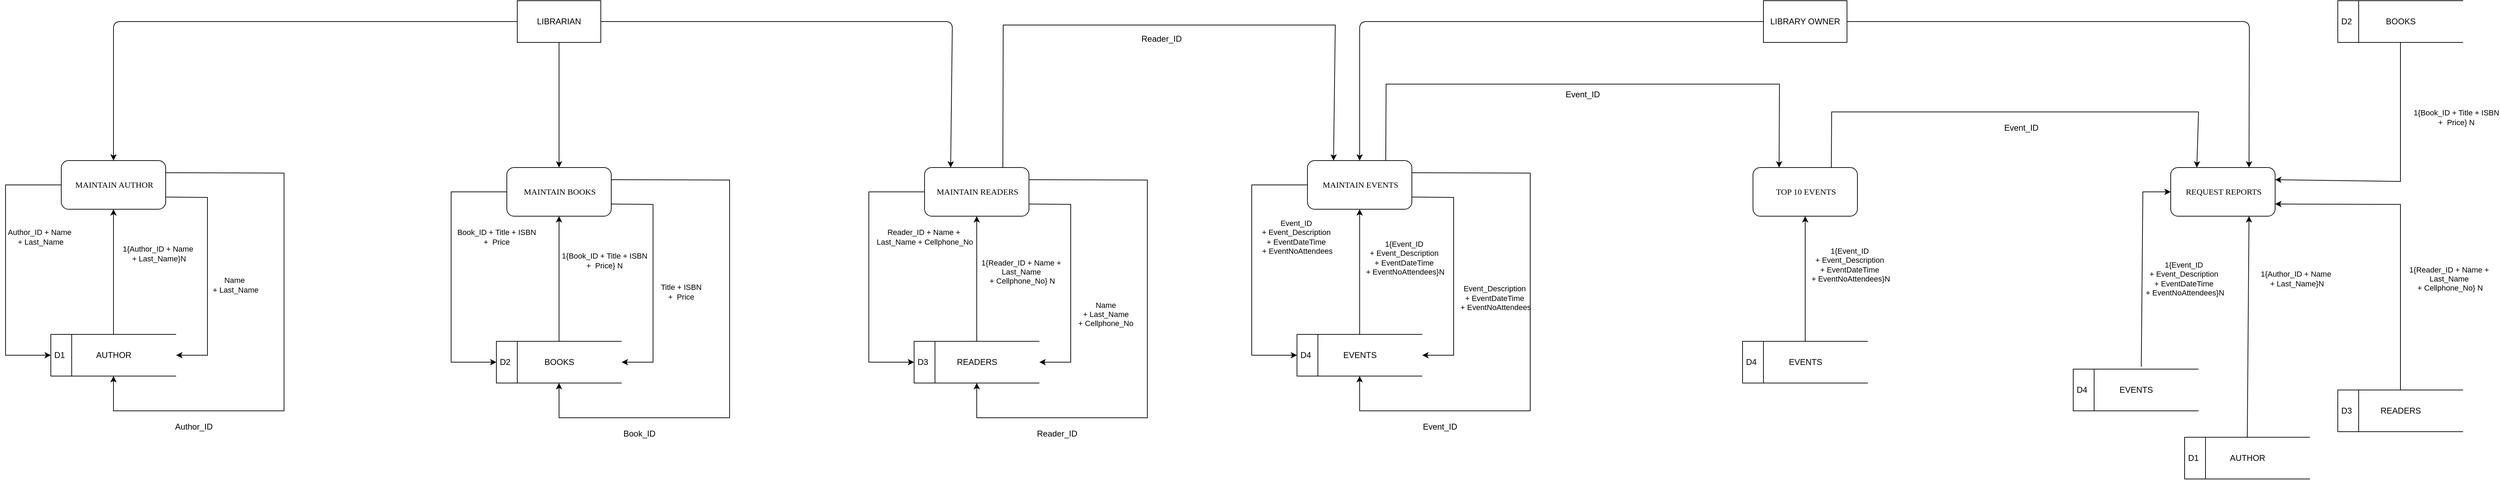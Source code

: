 <mxfile version="28.0.7">
  <diagram name="Page-1" id="JxZPD5wCC7K04NPEPp4a">
    <mxGraphModel dx="1571" dy="884" grid="1" gridSize="10" guides="1" tooltips="1" connect="1" arrows="1" fold="1" page="1" pageScale="1" pageWidth="3800" pageHeight="1000" math="0" shadow="0">
      <root>
        <mxCell id="0" />
        <mxCell id="1" parent="0" />
        <mxCell id="OdhpevQ0fFRFlVbCwTi9-60" value="&lt;span style=&quot;text-wrap-mode: nowrap;&quot;&gt;LIBRARY OWNER&lt;/span&gt;" style="rounded=0;whiteSpace=wrap;html=1;" vertex="1" parent="1">
          <mxGeometry x="2615" y="160" width="120" height="60" as="geometry" />
        </mxCell>
        <mxCell id="OdhpevQ0fFRFlVbCwTi9-61" value="" style="endArrow=classic;html=1;rounded=1;entryX=0.5;entryY=0;entryDx=0;entryDy=0;exitX=0;exitY=0.5;exitDx=0;exitDy=0;curved=0;" edge="1" parent="1" source="OdhpevQ0fFRFlVbCwTi9-60" target="OdhpevQ0fFRFlVbCwTi9-65">
          <mxGeometry width="50" height="50" relative="1" as="geometry">
            <mxPoint x="2290" y="490" as="sourcePoint" />
            <mxPoint x="2340" y="440" as="targetPoint" />
            <Array as="points">
              <mxPoint x="2035" y="190" />
            </Array>
          </mxGeometry>
        </mxCell>
        <mxCell id="OdhpevQ0fFRFlVbCwTi9-63" value="" style="endArrow=classic;html=1;rounded=1;entryX=0.75;entryY=0;entryDx=0;entryDy=0;exitX=1;exitY=0.5;exitDx=0;exitDy=0;curved=0;" edge="1" parent="1" source="OdhpevQ0fFRFlVbCwTi9-60" target="OdhpevQ0fFRFlVbCwTi9-91">
          <mxGeometry width="50" height="50" relative="1" as="geometry">
            <mxPoint x="2919" y="320" as="sourcePoint" />
            <mxPoint x="3275" y="390" as="targetPoint" />
            <Array as="points">
              <mxPoint x="3313" y="190" />
            </Array>
          </mxGeometry>
        </mxCell>
        <mxCell id="OdhpevQ0fFRFlVbCwTi9-103" value="" style="endArrow=classic;html=1;rounded=0;entryX=0.25;entryY=0;entryDx=0;entryDy=0;exitX=0.75;exitY=0;exitDx=0;exitDy=0;" edge="1" parent="1" source="OdhpevQ0fFRFlVbCwTi9-44" target="OdhpevQ0fFRFlVbCwTi9-65">
          <mxGeometry width="50" height="50" relative="1" as="geometry">
            <mxPoint x="1550" y="195" as="sourcePoint" />
            <mxPoint x="2024.5" y="185" as="targetPoint" />
            <Array as="points">
              <mxPoint x="1523" y="195" />
              <mxPoint x="2000" y="195" />
            </Array>
          </mxGeometry>
        </mxCell>
        <mxCell id="OdhpevQ0fFRFlVbCwTi9-104" value="Reader_ID" style="text;html=1;align=center;verticalAlign=middle;resizable=0;points=[];autosize=1;strokeColor=none;fillColor=none;" vertex="1" parent="1">
          <mxGeometry x="1710" y="200" width="80" height="30" as="geometry" />
        </mxCell>
        <mxCell id="OdhpevQ0fFRFlVbCwTi9-105" value="" style="endArrow=classic;html=1;rounded=0;entryX=0.25;entryY=0;entryDx=0;entryDy=0;exitX=0.75;exitY=0;exitDx=0;exitDy=0;" edge="1" parent="1" source="OdhpevQ0fFRFlVbCwTi9-78" target="OdhpevQ0fFRFlVbCwTi9-91">
          <mxGeometry width="50" height="50" relative="1" as="geometry">
            <mxPoint x="2770" y="450" as="sourcePoint" />
            <mxPoint x="2820" y="400" as="targetPoint" />
            <Array as="points">
              <mxPoint x="2713" y="320" />
              <mxPoint x="3240" y="320" />
            </Array>
          </mxGeometry>
        </mxCell>
        <mxCell id="OdhpevQ0fFRFlVbCwTi9-78" value="&lt;span style=&quot;text-indent: -24px;&quot;&gt;&lt;span style=&quot;font-variant-numeric: normal; font-variant-east-asian: normal; font-variant-alternates: normal; font-size-adjust: none; font-kerning: auto; font-optical-sizing: auto; font-feature-settings: normal; font-variation-settings: normal; font-variant-position: normal; font-variant-emoji: normal; font-stretch: normal; font-size: 7pt; line-height: normal; font-family: &amp;quot;Times New Roman&amp;quot;;&quot;&gt;&amp;nbsp;&lt;/span&gt;&lt;/span&gt;&lt;span style=&quot;text-indent: -24px; font-family: &amp;quot;Helvetica World&amp;quot;;&quot;&gt;TOP 10 EVENTS&lt;/span&gt;" style="rounded=1;whiteSpace=wrap;html=1;" vertex="1" parent="1">
          <mxGeometry x="2600" y="400" width="150" height="70" as="geometry" />
        </mxCell>
        <mxCell id="OdhpevQ0fFRFlVbCwTi9-79" value="" style="endArrow=classic;html=1;rounded=0;exitX=0.5;exitY=0;exitDx=0;exitDy=0;entryX=0.5;entryY=1;entryDx=0;entryDy=0;" edge="1" parent="1" source="OdhpevQ0fFRFlVbCwTi9-82" target="OdhpevQ0fFRFlVbCwTi9-78">
          <mxGeometry width="50" height="50" relative="1" as="geometry">
            <mxPoint x="3030" y="500" as="sourcePoint" />
            <mxPoint x="3000" y="480" as="targetPoint" />
          </mxGeometry>
        </mxCell>
        <mxCell id="OdhpevQ0fFRFlVbCwTi9-80" value="1{Event_ID&amp;nbsp;&lt;div&gt;+ Event_Description&amp;nbsp;&lt;div&gt;+ EventDateTime&amp;nbsp;&lt;/div&gt;&lt;/div&gt;&lt;span style=&quot;color: light-dark(rgb(0, 0, 0), rgb(255, 255, 255));&quot;&gt;+ EventNoAttendees&lt;/span&gt;&lt;span style=&quot;color: light-dark(rgb(0, 0, 0), rgb(255, 255, 255));&quot;&gt;}N&lt;/span&gt;" style="edgeLabel;html=1;align=center;verticalAlign=middle;resizable=0;points=[];" vertex="1" connectable="0" parent="OdhpevQ0fFRFlVbCwTi9-79">
          <mxGeometry x="0.2" y="3" relative="1" as="geometry">
            <mxPoint x="68" y="-2" as="offset" />
          </mxGeometry>
        </mxCell>
        <mxCell id="OdhpevQ0fFRFlVbCwTi9-81" value="" style="group" vertex="1" connectable="0" parent="1">
          <mxGeometry x="2585" y="650" width="180" height="60" as="geometry" />
        </mxCell>
        <mxCell id="OdhpevQ0fFRFlVbCwTi9-82" value="D4" style="html=1;dashed=0;whiteSpace=wrap;shape=mxgraph.dfd.dataStoreID;align=left;spacingLeft=3;points=[[0,0],[0.5,0],[1,0],[0,0.5],[1,0.5],[0,1],[0.5,1],[1,1]];" vertex="1" parent="OdhpevQ0fFRFlVbCwTi9-81">
          <mxGeometry width="180" height="60" as="geometry" />
        </mxCell>
        <mxCell id="OdhpevQ0fFRFlVbCwTi9-83" value="EVENTS" style="text;html=1;align=center;verticalAlign=middle;resizable=0;points=[];autosize=1;strokeColor=none;fillColor=none;" vertex="1" parent="OdhpevQ0fFRFlVbCwTi9-81">
          <mxGeometry x="55" y="15" width="70" height="30" as="geometry" />
        </mxCell>
        <mxCell id="OdhpevQ0fFRFlVbCwTi9-107" value="" style="endArrow=none;html=1;rounded=0;entryX=0.75;entryY=0;entryDx=0;entryDy=0;exitX=0.25;exitY=0;exitDx=0;exitDy=0;endFill=0;startArrow=classic;startFill=1;" edge="1" parent="1" source="OdhpevQ0fFRFlVbCwTi9-78" target="OdhpevQ0fFRFlVbCwTi9-65">
          <mxGeometry width="50" height="50" relative="1" as="geometry">
            <mxPoint x="2360" y="320" as="sourcePoint" />
            <mxPoint x="2410" y="270" as="targetPoint" />
            <Array as="points">
              <mxPoint x="2638" y="280" />
              <mxPoint x="2073" y="280" />
            </Array>
          </mxGeometry>
        </mxCell>
        <mxCell id="OdhpevQ0fFRFlVbCwTi9-108" value="Event_ID" style="text;html=1;align=center;verticalAlign=middle;resizable=0;points=[];autosize=1;strokeColor=none;fillColor=none;" vertex="1" parent="1">
          <mxGeometry x="2320" y="280" width="70" height="30" as="geometry" />
        </mxCell>
        <mxCell id="OdhpevQ0fFRFlVbCwTi9-91" value="&lt;span style=&quot;text-indent: -24px;&quot;&gt;&lt;span style=&quot;font-variant-numeric: normal; font-variant-east-asian: normal; font-variant-alternates: normal; font-size-adjust: none; font-kerning: auto; font-optical-sizing: auto; font-feature-settings: normal; font-variation-settings: normal; font-variant-position: normal; font-variant-emoji: normal; font-stretch: normal; font-size: 7pt; line-height: normal; font-family: &amp;quot;Times New Roman&amp;quot;;&quot;&gt;&amp;nbsp;&lt;/span&gt;&lt;/span&gt;&lt;span style=&quot;text-indent: -24px; font-family: &amp;quot;Helvetica World&amp;quot;;&quot;&gt;REQUEST REPORTS&lt;/span&gt;" style="rounded=1;whiteSpace=wrap;html=1;" vertex="1" parent="1">
          <mxGeometry x="3200" y="400" width="150" height="70" as="geometry" />
        </mxCell>
        <mxCell id="OdhpevQ0fFRFlVbCwTi9-65" value="&lt;span style=&quot;text-indent: -24px;&quot;&gt;&lt;span style=&quot;font-variant-numeric: normal; font-variant-east-asian: normal; font-variant-alternates: normal; font-size-adjust: none; font-kerning: auto; font-optical-sizing: auto; font-feature-settings: normal; font-variation-settings: normal; font-variant-position: normal; font-variant-emoji: normal; font-stretch: normal; font-size: 7pt; line-height: normal; font-family: &amp;quot;Times New Roman&amp;quot;;&quot;&gt;&amp;nbsp;&lt;/span&gt;&lt;/span&gt;&lt;span style=&quot;text-indent: -24px; font-family: &amp;quot;Helvetica World&amp;quot;;&quot;&gt;MAINTAIN EVENTS&lt;/span&gt;" style="rounded=1;whiteSpace=wrap;html=1;" vertex="1" parent="1">
          <mxGeometry x="1960" y="390" width="150" height="70" as="geometry" />
        </mxCell>
        <mxCell id="OdhpevQ0fFRFlVbCwTi9-66" value="" style="endArrow=classic;html=1;rounded=0;exitX=0.5;exitY=0;exitDx=0;exitDy=0;entryX=0.5;entryY=1;entryDx=0;entryDy=0;" edge="1" parent="1" source="OdhpevQ0fFRFlVbCwTi9-69" target="OdhpevQ0fFRFlVbCwTi9-65">
          <mxGeometry width="50" height="50" relative="1" as="geometry">
            <mxPoint x="2390" y="490" as="sourcePoint" />
            <mxPoint x="2360" y="470" as="targetPoint" />
          </mxGeometry>
        </mxCell>
        <mxCell id="OdhpevQ0fFRFlVbCwTi9-67" value="1{Event_ID&amp;nbsp;&lt;div&gt;+ Event_Description&amp;nbsp;&lt;div&gt;+ EventDateTime&amp;nbsp;&lt;/div&gt;&lt;/div&gt;&lt;span style=&quot;background-color: light-dark(#ffffff, var(--ge-dark-color, #121212)); color: light-dark(rgb(0, 0, 0), rgb(255, 255, 255));&quot;&gt;+ EventNoAttendees&lt;/span&gt;&lt;span style=&quot;background-color: light-dark(#ffffff, var(--ge-dark-color, #121212)); color: light-dark(rgb(0, 0, 0), rgb(255, 255, 255));&quot;&gt;}N&lt;/span&gt;" style="edgeLabel;html=1;align=center;verticalAlign=middle;resizable=0;points=[];" vertex="1" connectable="0" parent="OdhpevQ0fFRFlVbCwTi9-66">
          <mxGeometry x="0.2" y="3" relative="1" as="geometry">
            <mxPoint x="68" y="-2" as="offset" />
          </mxGeometry>
        </mxCell>
        <mxCell id="OdhpevQ0fFRFlVbCwTi9-68" value="" style="group" vertex="1" connectable="0" parent="1">
          <mxGeometry x="1945" y="640" width="180" height="60" as="geometry" />
        </mxCell>
        <mxCell id="OdhpevQ0fFRFlVbCwTi9-69" value="D4" style="html=1;dashed=0;whiteSpace=wrap;shape=mxgraph.dfd.dataStoreID;align=left;spacingLeft=3;points=[[0,0],[0.5,0],[1,0],[0,0.5],[1,0.5],[0,1],[0.5,1],[1,1]];" vertex="1" parent="OdhpevQ0fFRFlVbCwTi9-68">
          <mxGeometry width="180" height="60" as="geometry" />
        </mxCell>
        <mxCell id="OdhpevQ0fFRFlVbCwTi9-70" value="EVENTS" style="text;html=1;align=center;verticalAlign=middle;resizable=0;points=[];autosize=1;strokeColor=none;fillColor=none;" vertex="1" parent="OdhpevQ0fFRFlVbCwTi9-68">
          <mxGeometry x="55" y="15" width="70" height="30" as="geometry" />
        </mxCell>
        <mxCell id="OdhpevQ0fFRFlVbCwTi9-71" value="" style="endArrow=classic;html=1;rounded=0;entryX=0;entryY=0.5;entryDx=0;entryDy=0;curved=0;exitX=0;exitY=0.5;exitDx=0;exitDy=0;" edge="1" parent="1" source="OdhpevQ0fFRFlVbCwTi9-65" target="OdhpevQ0fFRFlVbCwTi9-69">
          <mxGeometry width="50" height="50" relative="1" as="geometry">
            <mxPoint x="2120" y="590" as="sourcePoint" />
            <mxPoint x="2170" y="540" as="targetPoint" />
            <Array as="points">
              <mxPoint x="1880" y="425" />
              <mxPoint x="1880" y="670" />
            </Array>
          </mxGeometry>
        </mxCell>
        <mxCell id="OdhpevQ0fFRFlVbCwTi9-72" value="Event_ID&amp;nbsp;&lt;div&gt;+ Event_Description&amp;nbsp;&lt;div&gt;+ EventDateTime&amp;nbsp;&lt;/div&gt;&lt;div&gt;+ EventNoAttendees&lt;/div&gt;&lt;/div&gt;" style="edgeLabel;html=1;align=center;verticalAlign=middle;resizable=0;points=[];" vertex="1" connectable="0" parent="OdhpevQ0fFRFlVbCwTi9-71">
          <mxGeometry x="-0.051" y="2" relative="1" as="geometry">
            <mxPoint x="63" y="-30" as="offset" />
          </mxGeometry>
        </mxCell>
        <mxCell id="OdhpevQ0fFRFlVbCwTi9-73" value="" style="endArrow=classic;html=1;rounded=0;entryX=1;entryY=0.5;entryDx=0;entryDy=0;jumpStyle=none;strokeColor=default;flowAnimation=0;exitX=1;exitY=0.75;exitDx=0;exitDy=0;" edge="1" parent="1" source="OdhpevQ0fFRFlVbCwTi9-65" target="OdhpevQ0fFRFlVbCwTi9-69">
          <mxGeometry width="50" height="50" relative="1" as="geometry">
            <mxPoint x="2170" y="400" as="sourcePoint" />
            <mxPoint x="2130" y="680" as="targetPoint" />
            <Array as="points">
              <mxPoint x="2170" y="443" />
              <mxPoint x="2170" y="670" />
            </Array>
          </mxGeometry>
        </mxCell>
        <mxCell id="OdhpevQ0fFRFlVbCwTi9-74" value="&amp;nbsp;&lt;div&gt;Event_Description&amp;nbsp;&lt;div&gt;+ EventDateTime&amp;nbsp;&lt;/div&gt;&lt;div&gt;+ EventNoAttendees&lt;/div&gt;&lt;/div&gt;" style="edgeLabel;html=1;align=center;verticalAlign=middle;resizable=0;points=[];" vertex="1" connectable="0" parent="OdhpevQ0fFRFlVbCwTi9-73">
          <mxGeometry x="0.038" y="1" relative="1" as="geometry">
            <mxPoint x="59" y="25" as="offset" />
          </mxGeometry>
        </mxCell>
        <mxCell id="OdhpevQ0fFRFlVbCwTi9-75" value="" style="endArrow=classic;html=1;rounded=0;entryX=0.5;entryY=1;entryDx=0;entryDy=0;exitX=1;exitY=0.25;exitDx=0;exitDy=0;" edge="1" parent="1" source="OdhpevQ0fFRFlVbCwTi9-65" target="OdhpevQ0fFRFlVbCwTi9-69">
          <mxGeometry width="50" height="50" relative="1" as="geometry">
            <mxPoint x="2090" y="530" as="sourcePoint" />
            <mxPoint x="2220" y="630" as="targetPoint" />
            <Array as="points">
              <mxPoint x="2280" y="408" />
              <mxPoint x="2280" y="750" />
              <mxPoint x="2035" y="750" />
            </Array>
          </mxGeometry>
        </mxCell>
        <mxCell id="OdhpevQ0fFRFlVbCwTi9-76" value="Event_ID" style="text;html=1;align=center;verticalAlign=middle;resizable=0;points=[];autosize=1;strokeColor=none;fillColor=none;" vertex="1" parent="1">
          <mxGeometry x="2115" y="758" width="70" height="30" as="geometry" />
        </mxCell>
        <mxCell id="OdhpevQ0fFRFlVbCwTi9-110" value="1{Event_ID&amp;nbsp;&lt;div&gt;+ Event_Description&amp;nbsp;&lt;div&gt;+ EventDateTime&amp;nbsp;&lt;/div&gt;&lt;/div&gt;&lt;span style=&quot;color: light-dark(rgb(0, 0, 0), rgb(255, 255, 255));&quot;&gt;+ EventNoAttendees&lt;/span&gt;&lt;span style=&quot;color: light-dark(rgb(0, 0, 0), rgb(255, 255, 255));&quot;&gt;}N&lt;/span&gt;" style="edgeLabel;html=1;align=center;verticalAlign=middle;resizable=0;points=[];" vertex="1" connectable="0" parent="1">
          <mxGeometry x="3220" y="560" as="geometry" />
        </mxCell>
        <mxCell id="OdhpevQ0fFRFlVbCwTi9-111" value="" style="group" vertex="1" connectable="0" parent="1">
          <mxGeometry x="3060" y="690" width="180" height="60" as="geometry" />
        </mxCell>
        <mxCell id="OdhpevQ0fFRFlVbCwTi9-112" value="D4" style="html=1;dashed=0;whiteSpace=wrap;shape=mxgraph.dfd.dataStoreID;align=left;spacingLeft=3;points=[[0,0],[0.5,0],[1,0],[0,0.5],[1,0.5],[0,1],[0.5,1],[1,1]];" vertex="1" parent="OdhpevQ0fFRFlVbCwTi9-111">
          <mxGeometry width="180" height="60" as="geometry" />
        </mxCell>
        <mxCell id="OdhpevQ0fFRFlVbCwTi9-113" value="EVENTS" style="text;html=1;align=center;verticalAlign=middle;resizable=0;points=[];autosize=1;strokeColor=none;fillColor=none;" vertex="1" parent="OdhpevQ0fFRFlVbCwTi9-111">
          <mxGeometry x="55" y="15" width="70" height="30" as="geometry" />
        </mxCell>
        <mxCell id="OdhpevQ0fFRFlVbCwTi9-114" value="" style="endArrow=classic;html=1;rounded=0;entryX=0;entryY=0.5;entryDx=0;entryDy=0;exitX=0.543;exitY=-0.057;exitDx=0;exitDy=0;exitPerimeter=0;" edge="1" parent="1" source="OdhpevQ0fFRFlVbCwTi9-112" target="OdhpevQ0fFRFlVbCwTi9-91">
          <mxGeometry width="50" height="50" relative="1" as="geometry">
            <mxPoint x="3000" y="680" as="sourcePoint" />
            <mxPoint x="3050" y="630" as="targetPoint" />
            <Array as="points">
              <mxPoint x="3160" y="435" />
            </Array>
          </mxGeometry>
        </mxCell>
        <mxCell id="OdhpevQ0fFRFlVbCwTi9-115" value="Event_ID" style="text;html=1;align=center;verticalAlign=middle;resizable=0;points=[];autosize=1;strokeColor=none;fillColor=none;" vertex="1" parent="1">
          <mxGeometry x="2950" y="328" width="70" height="30" as="geometry" />
        </mxCell>
        <mxCell id="OdhpevQ0fFRFlVbCwTi9-2" value="&lt;span style=&quot;text-wrap-mode: nowrap;&quot;&gt;LIBRARIAN&lt;/span&gt;" style="rounded=0;whiteSpace=wrap;html=1;" vertex="1" parent="1">
          <mxGeometry x="825" y="160" width="120" height="60" as="geometry" />
        </mxCell>
        <mxCell id="OdhpevQ0fFRFlVbCwTi9-6" value="" style="endArrow=classic;html=1;rounded=1;entryX=0.5;entryY=0;entryDx=0;entryDy=0;exitX=0;exitY=0.5;exitDx=0;exitDy=0;curved=0;" edge="1" parent="1" source="OdhpevQ0fFRFlVbCwTi9-2" target="OdhpevQ0fFRFlVbCwTi9-1">
          <mxGeometry width="50" height="50" relative="1" as="geometry">
            <mxPoint x="500" y="490" as="sourcePoint" />
            <mxPoint x="550" y="440" as="targetPoint" />
            <Array as="points">
              <mxPoint x="245" y="190" />
            </Array>
          </mxGeometry>
        </mxCell>
        <mxCell id="OdhpevQ0fFRFlVbCwTi9-7" value="" style="endArrow=classic;html=1;rounded=1;entryX=0.5;entryY=0;entryDx=0;entryDy=0;exitX=0.5;exitY=1;exitDx=0;exitDy=0;curved=0;" edge="1" parent="1" source="OdhpevQ0fFRFlVbCwTi9-2" target="OdhpevQ0fFRFlVbCwTi9-31">
          <mxGeometry width="50" height="50" relative="1" as="geometry">
            <mxPoint x="859" y="310" as="sourcePoint" />
            <mxPoint x="885" y="390" as="targetPoint" />
            <Array as="points" />
          </mxGeometry>
        </mxCell>
        <mxCell id="OdhpevQ0fFRFlVbCwTi9-8" value="" style="endArrow=classic;html=1;rounded=1;entryX=0.25;entryY=0;entryDx=0;entryDy=0;exitX=1;exitY=0.5;exitDx=0;exitDy=0;curved=0;" edge="1" parent="1" source="OdhpevQ0fFRFlVbCwTi9-2" target="OdhpevQ0fFRFlVbCwTi9-44">
          <mxGeometry width="50" height="50" relative="1" as="geometry">
            <mxPoint x="1129" y="320" as="sourcePoint" />
            <mxPoint x="1485" y="390" as="targetPoint" />
            <Array as="points">
              <mxPoint x="1450" y="190" />
            </Array>
          </mxGeometry>
        </mxCell>
        <mxCell id="OdhpevQ0fFRFlVbCwTi9-29" value="" style="group" vertex="1" connectable="0" parent="1">
          <mxGeometry x="90" y="390" width="400" height="398" as="geometry" />
        </mxCell>
        <mxCell id="OdhpevQ0fFRFlVbCwTi9-1" value="&lt;span style=&quot;text-indent: -24px;&quot;&gt;&lt;span style=&quot;font-variant-numeric: normal; font-variant-east-asian: normal; font-variant-alternates: normal; font-size-adjust: none; font-kerning: auto; font-optical-sizing: auto; font-feature-settings: normal; font-variation-settings: normal; font-variant-position: normal; font-variant-emoji: normal; font-stretch: normal; font-size: 7pt; line-height: normal; font-family: &amp;quot;Times New Roman&amp;quot;;&quot;&gt;&amp;nbsp;&lt;/span&gt;&lt;/span&gt;&lt;span style=&quot;text-indent: -24px; font-family: &amp;quot;Helvetica World&amp;quot;;&quot;&gt;MAINTAIN AUTHOR&lt;/span&gt;" style="rounded=1;whiteSpace=wrap;html=1;" vertex="1" parent="OdhpevQ0fFRFlVbCwTi9-29">
          <mxGeometry x="80" width="150" height="70" as="geometry" />
        </mxCell>
        <mxCell id="OdhpevQ0fFRFlVbCwTi9-23" value="" style="endArrow=classic;html=1;rounded=0;entryX=0;entryY=0.5;entryDx=0;entryDy=0;curved=0;exitX=0;exitY=0.5;exitDx=0;exitDy=0;" edge="1" parent="OdhpevQ0fFRFlVbCwTi9-29" source="OdhpevQ0fFRFlVbCwTi9-1" target="OdhpevQ0fFRFlVbCwTi9-9">
          <mxGeometry width="50" height="50" relative="1" as="geometry">
            <mxPoint x="240" y="200" as="sourcePoint" />
            <mxPoint x="290" y="150" as="targetPoint" />
            <Array as="points">
              <mxPoint y="35" />
              <mxPoint y="280" />
            </Array>
          </mxGeometry>
        </mxCell>
        <mxCell id="OdhpevQ0fFRFlVbCwTi9-24" value="Author_ID + Name&amp;nbsp;&lt;div&gt;+ Last_Name&lt;/div&gt;" style="edgeLabel;html=1;align=center;verticalAlign=middle;resizable=0;points=[];" vertex="1" connectable="0" parent="OdhpevQ0fFRFlVbCwTi9-23">
          <mxGeometry x="-0.051" y="2" relative="1" as="geometry">
            <mxPoint x="48" y="-30" as="offset" />
          </mxGeometry>
        </mxCell>
        <mxCell id="OdhpevQ0fFRFlVbCwTi9-25" value="" style="endArrow=classic;html=1;rounded=0;entryX=1;entryY=0.5;entryDx=0;entryDy=0;jumpStyle=none;strokeColor=default;flowAnimation=0;exitX=1;exitY=0.75;exitDx=0;exitDy=0;" edge="1" parent="OdhpevQ0fFRFlVbCwTi9-29" source="OdhpevQ0fFRFlVbCwTi9-1" target="OdhpevQ0fFRFlVbCwTi9-9">
          <mxGeometry width="50" height="50" relative="1" as="geometry">
            <mxPoint x="290" y="10" as="sourcePoint" />
            <mxPoint x="250" y="290" as="targetPoint" />
            <Array as="points">
              <mxPoint x="290" y="53" />
              <mxPoint x="290" y="280" />
            </Array>
          </mxGeometry>
        </mxCell>
        <mxCell id="OdhpevQ0fFRFlVbCwTi9-26" value="Name&amp;nbsp;&lt;div&gt;+ Last_Name&lt;/div&gt;" style="edgeLabel;html=1;align=center;verticalAlign=middle;resizable=0;points=[];" vertex="1" connectable="0" parent="OdhpevQ0fFRFlVbCwTi9-25">
          <mxGeometry x="0.038" y="1" relative="1" as="geometry">
            <mxPoint x="39" y="13" as="offset" />
          </mxGeometry>
        </mxCell>
        <mxCell id="OdhpevQ0fFRFlVbCwTi9-27" value="" style="endArrow=classic;html=1;rounded=0;entryX=0.5;entryY=1;entryDx=0;entryDy=0;exitX=1;exitY=0.25;exitDx=0;exitDy=0;" edge="1" parent="OdhpevQ0fFRFlVbCwTi9-29" source="OdhpevQ0fFRFlVbCwTi9-1" target="OdhpevQ0fFRFlVbCwTi9-9">
          <mxGeometry width="50" height="50" relative="1" as="geometry">
            <mxPoint x="210" y="140" as="sourcePoint" />
            <mxPoint x="340" y="240" as="targetPoint" />
            <Array as="points">
              <mxPoint x="400" y="18" />
              <mxPoint x="400" y="360" />
              <mxPoint x="155" y="360" />
            </Array>
          </mxGeometry>
        </mxCell>
        <mxCell id="OdhpevQ0fFRFlVbCwTi9-28" value="Author_ID" style="text;html=1;align=center;verticalAlign=middle;resizable=0;points=[];autosize=1;strokeColor=none;fillColor=none;" vertex="1" parent="OdhpevQ0fFRFlVbCwTi9-29">
          <mxGeometry x="230" y="368" width="80" height="30" as="geometry" />
        </mxCell>
        <mxCell id="OdhpevQ0fFRFlVbCwTi9-116" value="" style="group" vertex="1" connectable="0" parent="OdhpevQ0fFRFlVbCwTi9-29">
          <mxGeometry x="65" y="250" width="180" height="60" as="geometry" />
        </mxCell>
        <mxCell id="OdhpevQ0fFRFlVbCwTi9-13" value="" style="endArrow=classic;html=1;rounded=0;exitX=0.5;exitY=0;exitDx=0;exitDy=0;entryX=0.5;entryY=1;entryDx=0;entryDy=0;" edge="1" parent="OdhpevQ0fFRFlVbCwTi9-116" source="OdhpevQ0fFRFlVbCwTi9-9" target="OdhpevQ0fFRFlVbCwTi9-1">
          <mxGeometry width="50" height="50" relative="1" as="geometry">
            <mxPoint x="445" y="-150" as="sourcePoint" />
            <mxPoint x="415" y="-170" as="targetPoint" />
          </mxGeometry>
        </mxCell>
        <mxCell id="OdhpevQ0fFRFlVbCwTi9-14" value="1{Author_ID + Name&amp;nbsp;&lt;div&gt;+ Last_Name}N&lt;/div&gt;" style="edgeLabel;html=1;align=center;verticalAlign=middle;resizable=0;points=[];" vertex="1" connectable="0" parent="OdhpevQ0fFRFlVbCwTi9-13">
          <mxGeometry x="0.2" y="3" relative="1" as="geometry">
            <mxPoint x="68" y="-8" as="offset" />
          </mxGeometry>
        </mxCell>
        <mxCell id="OdhpevQ0fFRFlVbCwTi9-16" value="" style="group" vertex="1" connectable="0" parent="OdhpevQ0fFRFlVbCwTi9-116">
          <mxGeometry width="180" height="60" as="geometry" />
        </mxCell>
        <mxCell id="OdhpevQ0fFRFlVbCwTi9-9" value="D1" style="html=1;dashed=0;whiteSpace=wrap;shape=mxgraph.dfd.dataStoreID;align=left;spacingLeft=3;points=[[0,0],[0.5,0],[1,0],[0,0.5],[1,0.5],[0,1],[0.5,1],[1,1]];" vertex="1" parent="OdhpevQ0fFRFlVbCwTi9-16">
          <mxGeometry width="180" height="60" as="geometry" />
        </mxCell>
        <mxCell id="OdhpevQ0fFRFlVbCwTi9-15" value="AUTHOR" style="text;html=1;align=center;verticalAlign=middle;resizable=0;points=[];autosize=1;strokeColor=none;fillColor=none;" vertex="1" parent="OdhpevQ0fFRFlVbCwTi9-16">
          <mxGeometry x="55" y="15" width="70" height="30" as="geometry" />
        </mxCell>
        <mxCell id="OdhpevQ0fFRFlVbCwTi9-30" value="" style="group" vertex="1" connectable="0" parent="1">
          <mxGeometry x="730" y="400" width="400" height="398" as="geometry" />
        </mxCell>
        <mxCell id="OdhpevQ0fFRFlVbCwTi9-31" value="&lt;span style=&quot;text-indent: -24px;&quot;&gt;&lt;span style=&quot;font-variant-numeric: normal; font-variant-east-asian: normal; font-variant-alternates: normal; font-size-adjust: none; font-kerning: auto; font-optical-sizing: auto; font-feature-settings: normal; font-variation-settings: normal; font-variant-position: normal; font-variant-emoji: normal; font-stretch: normal; font-size: 7pt; line-height: normal; font-family: &amp;quot;Times New Roman&amp;quot;;&quot;&gt;&amp;nbsp;&lt;/span&gt;&lt;/span&gt;&lt;span style=&quot;text-indent: -24px; font-family: &amp;quot;Helvetica World&amp;quot;;&quot;&gt;MAINTAIN BOOKS&lt;/span&gt;" style="rounded=1;whiteSpace=wrap;html=1;" vertex="1" parent="OdhpevQ0fFRFlVbCwTi9-30">
          <mxGeometry x="80" width="150" height="70" as="geometry" />
        </mxCell>
        <mxCell id="OdhpevQ0fFRFlVbCwTi9-32" value="" style="endArrow=classic;html=1;rounded=0;exitX=0.5;exitY=0;exitDx=0;exitDy=0;entryX=0.5;entryY=1;entryDx=0;entryDy=0;" edge="1" parent="OdhpevQ0fFRFlVbCwTi9-30" source="OdhpevQ0fFRFlVbCwTi9-35" target="OdhpevQ0fFRFlVbCwTi9-31">
          <mxGeometry width="50" height="50" relative="1" as="geometry">
            <mxPoint x="510" y="100" as="sourcePoint" />
            <mxPoint x="480" y="80" as="targetPoint" />
          </mxGeometry>
        </mxCell>
        <mxCell id="OdhpevQ0fFRFlVbCwTi9-33" value="1{Book_ID + Title + ISBN&lt;br&gt;&lt;span style=&quot;background-color: light-dark(#ffffff, var(--ge-dark-color, #121212)); color: light-dark(rgb(0, 0, 0), rgb(255, 255, 255));&quot;&gt;+&amp;nbsp; Price&lt;/span&gt;&lt;span style=&quot;background-color: light-dark(#ffffff, var(--ge-dark-color, #121212)); color: light-dark(rgb(0, 0, 0), rgb(255, 255, 255));&quot;&gt;} N&lt;/span&gt;" style="edgeLabel;html=1;align=center;verticalAlign=middle;resizable=0;points=[];" vertex="1" connectable="0" parent="OdhpevQ0fFRFlVbCwTi9-32">
          <mxGeometry x="0.2" y="3" relative="1" as="geometry">
            <mxPoint x="68" y="-8" as="offset" />
          </mxGeometry>
        </mxCell>
        <mxCell id="OdhpevQ0fFRFlVbCwTi9-34" value="" style="group" vertex="1" connectable="0" parent="OdhpevQ0fFRFlVbCwTi9-30">
          <mxGeometry x="65" y="250" width="180" height="60" as="geometry" />
        </mxCell>
        <mxCell id="OdhpevQ0fFRFlVbCwTi9-35" value="D2" style="html=1;dashed=0;whiteSpace=wrap;shape=mxgraph.dfd.dataStoreID;align=left;spacingLeft=3;points=[[0,0],[0.5,0],[1,0],[0,0.5],[1,0.5],[0,1],[0.5,1],[1,1]];" vertex="1" parent="OdhpevQ0fFRFlVbCwTi9-34">
          <mxGeometry width="180" height="60" as="geometry" />
        </mxCell>
        <mxCell id="OdhpevQ0fFRFlVbCwTi9-36" value="BOOKS" style="text;html=1;align=center;verticalAlign=middle;resizable=0;points=[];autosize=1;strokeColor=none;fillColor=none;" vertex="1" parent="OdhpevQ0fFRFlVbCwTi9-34">
          <mxGeometry x="55" y="15" width="70" height="30" as="geometry" />
        </mxCell>
        <mxCell id="OdhpevQ0fFRFlVbCwTi9-37" value="" style="endArrow=classic;html=1;rounded=0;entryX=0;entryY=0.5;entryDx=0;entryDy=0;curved=0;exitX=0;exitY=0.5;exitDx=0;exitDy=0;" edge="1" parent="OdhpevQ0fFRFlVbCwTi9-30" source="OdhpevQ0fFRFlVbCwTi9-31" target="OdhpevQ0fFRFlVbCwTi9-35">
          <mxGeometry width="50" height="50" relative="1" as="geometry">
            <mxPoint x="240" y="200" as="sourcePoint" />
            <mxPoint x="290" y="150" as="targetPoint" />
            <Array as="points">
              <mxPoint y="35" />
              <mxPoint y="280" />
            </Array>
          </mxGeometry>
        </mxCell>
        <mxCell id="OdhpevQ0fFRFlVbCwTi9-38" value="Book_ID + Title + ISBN&lt;div&gt;+&amp;nbsp; Price&lt;/div&gt;" style="edgeLabel;html=1;align=center;verticalAlign=middle;resizable=0;points=[];" vertex="1" connectable="0" parent="OdhpevQ0fFRFlVbCwTi9-37">
          <mxGeometry x="-0.051" y="2" relative="1" as="geometry">
            <mxPoint x="63" y="-40" as="offset" />
          </mxGeometry>
        </mxCell>
        <mxCell id="OdhpevQ0fFRFlVbCwTi9-39" value="" style="endArrow=classic;html=1;rounded=0;entryX=1;entryY=0.5;entryDx=0;entryDy=0;jumpStyle=none;strokeColor=default;flowAnimation=0;exitX=1;exitY=0.75;exitDx=0;exitDy=0;" edge="1" parent="OdhpevQ0fFRFlVbCwTi9-30" source="OdhpevQ0fFRFlVbCwTi9-31" target="OdhpevQ0fFRFlVbCwTi9-35">
          <mxGeometry width="50" height="50" relative="1" as="geometry">
            <mxPoint x="290" y="10" as="sourcePoint" />
            <mxPoint x="250" y="290" as="targetPoint" />
            <Array as="points">
              <mxPoint x="290" y="53" />
              <mxPoint x="290" y="280" />
            </Array>
          </mxGeometry>
        </mxCell>
        <mxCell id="OdhpevQ0fFRFlVbCwTi9-40" value="Title + ISBN&lt;div&gt;+&amp;nbsp; Price&lt;/div&gt;" style="edgeLabel;html=1;align=center;verticalAlign=middle;resizable=0;points=[];" vertex="1" connectable="0" parent="OdhpevQ0fFRFlVbCwTi9-39">
          <mxGeometry x="0.038" y="1" relative="1" as="geometry">
            <mxPoint x="39" y="13" as="offset" />
          </mxGeometry>
        </mxCell>
        <mxCell id="OdhpevQ0fFRFlVbCwTi9-41" value="" style="endArrow=classic;html=1;rounded=0;entryX=0.5;entryY=1;entryDx=0;entryDy=0;exitX=1;exitY=0.25;exitDx=0;exitDy=0;" edge="1" parent="OdhpevQ0fFRFlVbCwTi9-30" source="OdhpevQ0fFRFlVbCwTi9-31" target="OdhpevQ0fFRFlVbCwTi9-35">
          <mxGeometry width="50" height="50" relative="1" as="geometry">
            <mxPoint x="210" y="140" as="sourcePoint" />
            <mxPoint x="340" y="240" as="targetPoint" />
            <Array as="points">
              <mxPoint x="400" y="18" />
              <mxPoint x="400" y="360" />
              <mxPoint x="155" y="360" />
            </Array>
          </mxGeometry>
        </mxCell>
        <mxCell id="OdhpevQ0fFRFlVbCwTi9-42" value="Book_ID" style="text;html=1;align=center;verticalAlign=middle;resizable=0;points=[];autosize=1;strokeColor=none;fillColor=none;" vertex="1" parent="OdhpevQ0fFRFlVbCwTi9-30">
          <mxGeometry x="235" y="368" width="70" height="30" as="geometry" />
        </mxCell>
        <mxCell id="OdhpevQ0fFRFlVbCwTi9-43" value="" style="group" vertex="1" connectable="0" parent="1">
          <mxGeometry x="1330" y="400" width="400" height="398" as="geometry" />
        </mxCell>
        <mxCell id="OdhpevQ0fFRFlVbCwTi9-44" value="&lt;span style=&quot;text-indent: -24px;&quot;&gt;&lt;span style=&quot;font-variant-numeric: normal; font-variant-east-asian: normal; font-variant-alternates: normal; font-size-adjust: none; font-kerning: auto; font-optical-sizing: auto; font-feature-settings: normal; font-variation-settings: normal; font-variant-position: normal; font-variant-emoji: normal; font-stretch: normal; font-size: 7pt; line-height: normal; font-family: &amp;quot;Times New Roman&amp;quot;;&quot;&gt;&amp;nbsp;&lt;/span&gt;&lt;/span&gt;&lt;span style=&quot;text-indent: -24px; font-family: &amp;quot;Helvetica World&amp;quot;;&quot;&gt;MAINTAIN READERS&lt;/span&gt;" style="rounded=1;whiteSpace=wrap;html=1;" vertex="1" parent="OdhpevQ0fFRFlVbCwTi9-43">
          <mxGeometry x="80" width="150" height="70" as="geometry" />
        </mxCell>
        <mxCell id="OdhpevQ0fFRFlVbCwTi9-45" value="" style="endArrow=classic;html=1;rounded=0;exitX=0.5;exitY=0;exitDx=0;exitDy=0;entryX=0.5;entryY=1;entryDx=0;entryDy=0;" edge="1" parent="OdhpevQ0fFRFlVbCwTi9-43" source="OdhpevQ0fFRFlVbCwTi9-48" target="OdhpevQ0fFRFlVbCwTi9-44">
          <mxGeometry width="50" height="50" relative="1" as="geometry">
            <mxPoint x="510" y="100" as="sourcePoint" />
            <mxPoint x="480" y="80" as="targetPoint" />
          </mxGeometry>
        </mxCell>
        <mxCell id="OdhpevQ0fFRFlVbCwTi9-46" value="1{Reader_ID + Name&amp;nbsp;&lt;span style=&quot;color: light-dark(rgb(0, 0, 0), rgb(255, 255, 255));&quot;&gt;+&amp;nbsp;&lt;br&gt;&lt;/span&gt;&lt;span style=&quot;color: light-dark(rgb(0, 0, 0), rgb(255, 255, 255)); background-color: light-dark(#ffffff, var(--ge-dark-color, #121212));&quot;&gt;Last_Name&amp;nbsp;&lt;/span&gt;&lt;div&gt;&lt;span style=&quot;color: light-dark(rgb(0, 0, 0), rgb(255, 255, 255)); background-color: light-dark(#ffffff, var(--ge-dark-color, #121212));&quot;&gt;+ Cellphone_No&lt;/span&gt;&lt;span style=&quot;background-color: light-dark(#ffffff, var(--ge-dark-color, #121212)); color: light-dark(rgb(0, 0, 0), rgb(255, 255, 255));&quot;&gt;} N&lt;/span&gt;&lt;/div&gt;" style="edgeLabel;html=1;align=center;verticalAlign=middle;resizable=0;points=[];" vertex="1" connectable="0" parent="OdhpevQ0fFRFlVbCwTi9-45">
          <mxGeometry x="0.2" y="3" relative="1" as="geometry">
            <mxPoint x="68" y="8" as="offset" />
          </mxGeometry>
        </mxCell>
        <mxCell id="OdhpevQ0fFRFlVbCwTi9-47" value="" style="group" vertex="1" connectable="0" parent="OdhpevQ0fFRFlVbCwTi9-43">
          <mxGeometry x="65" y="250" width="180" height="60" as="geometry" />
        </mxCell>
        <mxCell id="OdhpevQ0fFRFlVbCwTi9-48" value="D3" style="html=1;dashed=0;whiteSpace=wrap;shape=mxgraph.dfd.dataStoreID;align=left;spacingLeft=3;points=[[0,0],[0.5,0],[1,0],[0,0.5],[1,0.5],[0,1],[0.5,1],[1,1]];" vertex="1" parent="OdhpevQ0fFRFlVbCwTi9-47">
          <mxGeometry width="180" height="60" as="geometry" />
        </mxCell>
        <mxCell id="OdhpevQ0fFRFlVbCwTi9-49" value="READERS" style="text;html=1;align=center;verticalAlign=middle;resizable=0;points=[];autosize=1;strokeColor=none;fillColor=none;" vertex="1" parent="OdhpevQ0fFRFlVbCwTi9-47">
          <mxGeometry x="50" y="15" width="80" height="30" as="geometry" />
        </mxCell>
        <mxCell id="OdhpevQ0fFRFlVbCwTi9-50" value="" style="endArrow=classic;html=1;rounded=0;entryX=0;entryY=0.5;entryDx=0;entryDy=0;curved=0;exitX=0;exitY=0.5;exitDx=0;exitDy=0;" edge="1" parent="OdhpevQ0fFRFlVbCwTi9-43" source="OdhpevQ0fFRFlVbCwTi9-44" target="OdhpevQ0fFRFlVbCwTi9-48">
          <mxGeometry width="50" height="50" relative="1" as="geometry">
            <mxPoint x="240" y="200" as="sourcePoint" />
            <mxPoint x="290" y="150" as="targetPoint" />
            <Array as="points">
              <mxPoint y="35" />
              <mxPoint y="280" />
            </Array>
          </mxGeometry>
        </mxCell>
        <mxCell id="OdhpevQ0fFRFlVbCwTi9-51" value="&lt;font&gt;Reader_ID + Name&amp;nbsp;&lt;/font&gt;&lt;span style=&quot;background-color: light-dark(#ffffff, var(--ge-dark-color, #121212)); color: light-dark(rgb(0, 0, 0), rgb(255, 255, 255));&quot;&gt;+&amp;nbsp;&lt;/span&gt;&lt;div&gt;&lt;span style=&quot;background-color: light-dark(#ffffff, var(--ge-dark-color, #121212)); color: light-dark(rgb(0, 0, 0), rgb(255, 255, 255));&quot;&gt;Last_Name + Cellphone_No&lt;/span&gt;&lt;/div&gt;" style="edgeLabel;html=1;align=center;verticalAlign=middle;resizable=0;points=[];" vertex="1" connectable="0" parent="OdhpevQ0fFRFlVbCwTi9-50">
          <mxGeometry x="-0.051" y="2" relative="1" as="geometry">
            <mxPoint x="78" y="-40" as="offset" />
          </mxGeometry>
        </mxCell>
        <mxCell id="OdhpevQ0fFRFlVbCwTi9-52" value="" style="endArrow=classic;html=1;rounded=0;entryX=1;entryY=0.5;entryDx=0;entryDy=0;jumpStyle=none;strokeColor=default;flowAnimation=0;exitX=1;exitY=0.75;exitDx=0;exitDy=0;" edge="1" parent="OdhpevQ0fFRFlVbCwTi9-43" source="OdhpevQ0fFRFlVbCwTi9-44" target="OdhpevQ0fFRFlVbCwTi9-48">
          <mxGeometry width="50" height="50" relative="1" as="geometry">
            <mxPoint x="290" y="10" as="sourcePoint" />
            <mxPoint x="250" y="290" as="targetPoint" />
            <Array as="points">
              <mxPoint x="290" y="53" />
              <mxPoint x="290" y="280" />
            </Array>
          </mxGeometry>
        </mxCell>
        <mxCell id="OdhpevQ0fFRFlVbCwTi9-53" value="Name&lt;div&gt;&amp;nbsp;&lt;span style=&quot;color: light-dark(rgb(0, 0, 0), rgb(255, 255, 255));&quot;&gt;+&amp;nbsp;&lt;/span&gt;&lt;span style=&quot;color: light-dark(rgb(0, 0, 0), rgb(255, 255, 255)); background-color: light-dark(#ffffff, var(--ge-dark-color, #121212));&quot;&gt;Last_Name&amp;nbsp;&lt;/span&gt;&lt;div&gt;&lt;span style=&quot;color: light-dark(rgb(0, 0, 0), rgb(255, 255, 255));&quot;&gt;+ Cellphone_No&lt;/span&gt;&lt;/div&gt;&lt;/div&gt;" style="edgeLabel;html=1;align=center;verticalAlign=middle;resizable=0;points=[];" vertex="1" connectable="0" parent="OdhpevQ0fFRFlVbCwTi9-52">
          <mxGeometry x="0.038" y="1" relative="1" as="geometry">
            <mxPoint x="49" y="45" as="offset" />
          </mxGeometry>
        </mxCell>
        <mxCell id="OdhpevQ0fFRFlVbCwTi9-54" value="" style="endArrow=classic;html=1;rounded=0;entryX=0.5;entryY=1;entryDx=0;entryDy=0;exitX=1;exitY=0.25;exitDx=0;exitDy=0;" edge="1" parent="OdhpevQ0fFRFlVbCwTi9-43" source="OdhpevQ0fFRFlVbCwTi9-44" target="OdhpevQ0fFRFlVbCwTi9-48">
          <mxGeometry width="50" height="50" relative="1" as="geometry">
            <mxPoint x="210" y="140" as="sourcePoint" />
            <mxPoint x="340" y="240" as="targetPoint" />
            <Array as="points">
              <mxPoint x="400" y="18" />
              <mxPoint x="400" y="360" />
              <mxPoint x="155" y="360" />
            </Array>
          </mxGeometry>
        </mxCell>
        <mxCell id="OdhpevQ0fFRFlVbCwTi9-55" value="Reader_ID" style="text;html=1;align=center;verticalAlign=middle;resizable=0;points=[];autosize=1;strokeColor=none;fillColor=none;" vertex="1" parent="OdhpevQ0fFRFlVbCwTi9-43">
          <mxGeometry x="230" y="368" width="80" height="30" as="geometry" />
        </mxCell>
        <mxCell id="OdhpevQ0fFRFlVbCwTi9-117" value="" style="endArrow=classic;html=1;rounded=0;exitX=0.5;exitY=0;exitDx=0;exitDy=0;entryX=0.75;entryY=1;entryDx=0;entryDy=0;" edge="1" parent="1" source="OdhpevQ0fFRFlVbCwTi9-120" target="OdhpevQ0fFRFlVbCwTi9-91">
          <mxGeometry width="50" height="50" relative="1" as="geometry">
            <mxPoint x="3895" y="550" as="sourcePoint" />
            <mxPoint x="3540" y="520" as="targetPoint" />
            <Array as="points" />
          </mxGeometry>
        </mxCell>
        <mxCell id="OdhpevQ0fFRFlVbCwTi9-118" value="1{Author_ID + Name&amp;nbsp;&lt;div&gt;+ Last_Name}N&lt;/div&gt;" style="edgeLabel;html=1;align=center;verticalAlign=middle;resizable=0;points=[];" vertex="1" connectable="0" parent="OdhpevQ0fFRFlVbCwTi9-117">
          <mxGeometry x="0.2" y="3" relative="1" as="geometry">
            <mxPoint x="72" y="-37" as="offset" />
          </mxGeometry>
        </mxCell>
        <mxCell id="OdhpevQ0fFRFlVbCwTi9-119" value="" style="group" vertex="1" connectable="0" parent="1">
          <mxGeometry x="3220" y="788" width="180" height="60" as="geometry" />
        </mxCell>
        <mxCell id="OdhpevQ0fFRFlVbCwTi9-120" value="D1" style="html=1;dashed=0;whiteSpace=wrap;shape=mxgraph.dfd.dataStoreID;align=left;spacingLeft=3;points=[[0,0],[0.5,0],[1,0],[0,0.5],[1,0.5],[0,1],[0.5,1],[1,1]];" vertex="1" parent="OdhpevQ0fFRFlVbCwTi9-119">
          <mxGeometry width="180" height="60" as="geometry" />
        </mxCell>
        <mxCell id="OdhpevQ0fFRFlVbCwTi9-121" value="AUTHOR" style="text;html=1;align=center;verticalAlign=middle;resizable=0;points=[];autosize=1;strokeColor=none;fillColor=none;" vertex="1" parent="OdhpevQ0fFRFlVbCwTi9-119">
          <mxGeometry x="55" y="15" width="70" height="30" as="geometry" />
        </mxCell>
        <mxCell id="OdhpevQ0fFRFlVbCwTi9-122" value="" style="endArrow=classic;html=1;rounded=0;exitX=0.5;exitY=1;exitDx=0;exitDy=0;entryX=1;entryY=0.25;entryDx=0;entryDy=0;" edge="1" parent="1" source="OdhpevQ0fFRFlVbCwTi9-125" target="OdhpevQ0fFRFlVbCwTi9-91">
          <mxGeometry width="50" height="50" relative="1" as="geometry">
            <mxPoint x="4155" y="580" as="sourcePoint" />
            <mxPoint x="3800" y="550" as="targetPoint" />
            <Array as="points">
              <mxPoint x="3530" y="420" />
            </Array>
          </mxGeometry>
        </mxCell>
        <mxCell id="OdhpevQ0fFRFlVbCwTi9-123" value="1{Book_ID + Title + ISBN&lt;br&gt;&lt;span style=&quot;background-color: light-dark(#ffffff, var(--ge-dark-color, #121212)); color: light-dark(rgb(0, 0, 0), rgb(255, 255, 255));&quot;&gt;+&amp;nbsp; Price&lt;/span&gt;&lt;span style=&quot;background-color: light-dark(#ffffff, var(--ge-dark-color, #121212)); color: light-dark(rgb(0, 0, 0), rgb(255, 255, 255));&quot;&gt;} N&lt;/span&gt;" style="edgeLabel;html=1;align=center;verticalAlign=middle;resizable=0;points=[];" vertex="1" connectable="0" parent="OdhpevQ0fFRFlVbCwTi9-122">
          <mxGeometry x="0.2" y="3" relative="1" as="geometry">
            <mxPoint x="108" y="-95" as="offset" />
          </mxGeometry>
        </mxCell>
        <mxCell id="OdhpevQ0fFRFlVbCwTi9-124" value="" style="group" vertex="1" connectable="0" parent="1">
          <mxGeometry x="3440" y="160" width="180" height="60" as="geometry" />
        </mxCell>
        <mxCell id="OdhpevQ0fFRFlVbCwTi9-125" value="D2" style="html=1;dashed=0;whiteSpace=wrap;shape=mxgraph.dfd.dataStoreID;align=left;spacingLeft=3;points=[[0,0],[0.5,0],[1,0],[0,0.5],[1,0.5],[0,1],[0.5,1],[1,1]];" vertex="1" parent="OdhpevQ0fFRFlVbCwTi9-124">
          <mxGeometry width="180" height="60" as="geometry" />
        </mxCell>
        <mxCell id="OdhpevQ0fFRFlVbCwTi9-126" value="BOOKS" style="text;html=1;align=center;verticalAlign=middle;resizable=0;points=[];autosize=1;strokeColor=none;fillColor=none;" vertex="1" parent="OdhpevQ0fFRFlVbCwTi9-124">
          <mxGeometry x="55" y="15" width="70" height="30" as="geometry" />
        </mxCell>
        <mxCell id="OdhpevQ0fFRFlVbCwTi9-127" value="" style="endArrow=classic;html=1;rounded=0;exitX=0.5;exitY=0;exitDx=0;exitDy=0;entryX=1;entryY=0.75;entryDx=0;entryDy=0;" edge="1" parent="1" source="OdhpevQ0fFRFlVbCwTi9-130" target="OdhpevQ0fFRFlVbCwTi9-91">
          <mxGeometry width="50" height="50" relative="1" as="geometry">
            <mxPoint x="4365" y="460" as="sourcePoint" />
            <mxPoint x="4010" y="430" as="targetPoint" />
            <Array as="points">
              <mxPoint x="3530" y="453" />
            </Array>
          </mxGeometry>
        </mxCell>
        <mxCell id="OdhpevQ0fFRFlVbCwTi9-128" value="1{Reader_ID + Name&amp;nbsp;&lt;span style=&quot;color: light-dark(rgb(0, 0, 0), rgb(255, 255, 255));&quot;&gt;+&amp;nbsp;&lt;br&gt;&lt;/span&gt;&lt;span style=&quot;color: light-dark(rgb(0, 0, 0), rgb(255, 255, 255)); background-color: light-dark(#ffffff, var(--ge-dark-color, #121212));&quot;&gt;Last_Name&amp;nbsp;&lt;/span&gt;&lt;div&gt;&lt;span style=&quot;color: light-dark(rgb(0, 0, 0), rgb(255, 255, 255)); background-color: light-dark(#ffffff, var(--ge-dark-color, #121212));&quot;&gt;+ Cellphone_No&lt;/span&gt;&lt;span style=&quot;background-color: light-dark(#ffffff, var(--ge-dark-color, #121212)); color: light-dark(rgb(0, 0, 0), rgb(255, 255, 255));&quot;&gt;} N&lt;/span&gt;&lt;/div&gt;" style="edgeLabel;html=1;align=center;verticalAlign=middle;resizable=0;points=[];" vertex="1" connectable="0" parent="OdhpevQ0fFRFlVbCwTi9-127">
          <mxGeometry x="0.2" y="3" relative="1" as="geometry">
            <mxPoint x="72" y="104" as="offset" />
          </mxGeometry>
        </mxCell>
        <mxCell id="OdhpevQ0fFRFlVbCwTi9-129" value="" style="group" vertex="1" connectable="0" parent="1">
          <mxGeometry x="3440" y="720" width="180" height="60" as="geometry" />
        </mxCell>
        <mxCell id="OdhpevQ0fFRFlVbCwTi9-130" value="D3" style="html=1;dashed=0;whiteSpace=wrap;shape=mxgraph.dfd.dataStoreID;align=left;spacingLeft=3;points=[[0,0],[0.5,0],[1,0],[0,0.5],[1,0.5],[0,1],[0.5,1],[1,1]];" vertex="1" parent="OdhpevQ0fFRFlVbCwTi9-129">
          <mxGeometry width="180" height="60" as="geometry" />
        </mxCell>
        <mxCell id="OdhpevQ0fFRFlVbCwTi9-131" value="READERS" style="text;html=1;align=center;verticalAlign=middle;resizable=0;points=[];autosize=1;strokeColor=none;fillColor=none;" vertex="1" parent="OdhpevQ0fFRFlVbCwTi9-129">
          <mxGeometry x="50" y="15" width="80" height="30" as="geometry" />
        </mxCell>
      </root>
    </mxGraphModel>
  </diagram>
</mxfile>
